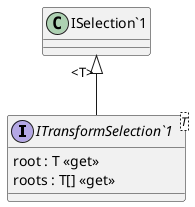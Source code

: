 @startuml
interface "ITransformSelection`1"<T> {
    root : T <<get>>
    roots : T[] <<get>>
}
"ISelection`1" "<T>" <|-- "ITransformSelection`1"
@enduml
